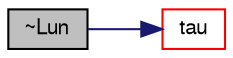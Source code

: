 digraph "~Lun"
{
  bgcolor="transparent";
  edge [fontname="FreeSans",fontsize="10",labelfontname="FreeSans",labelfontsize="10"];
  node [fontname="FreeSans",fontsize="10",shape=record];
  rankdir="LR";
  Node5 [label="~Lun",height=0.2,width=0.4,color="black", fillcolor="grey75", style="filled", fontcolor="black"];
  Node5 -> Node6 [color="midnightblue",fontsize="10",style="solid",fontname="FreeSans"];
  Node6 [label="tau",height=0.2,width=0.4,color="red",URL="$a24270.html#a44ea6a7ec2a1e2f86ef925e0f78efc09",tooltip="Member Functions. "];
}
